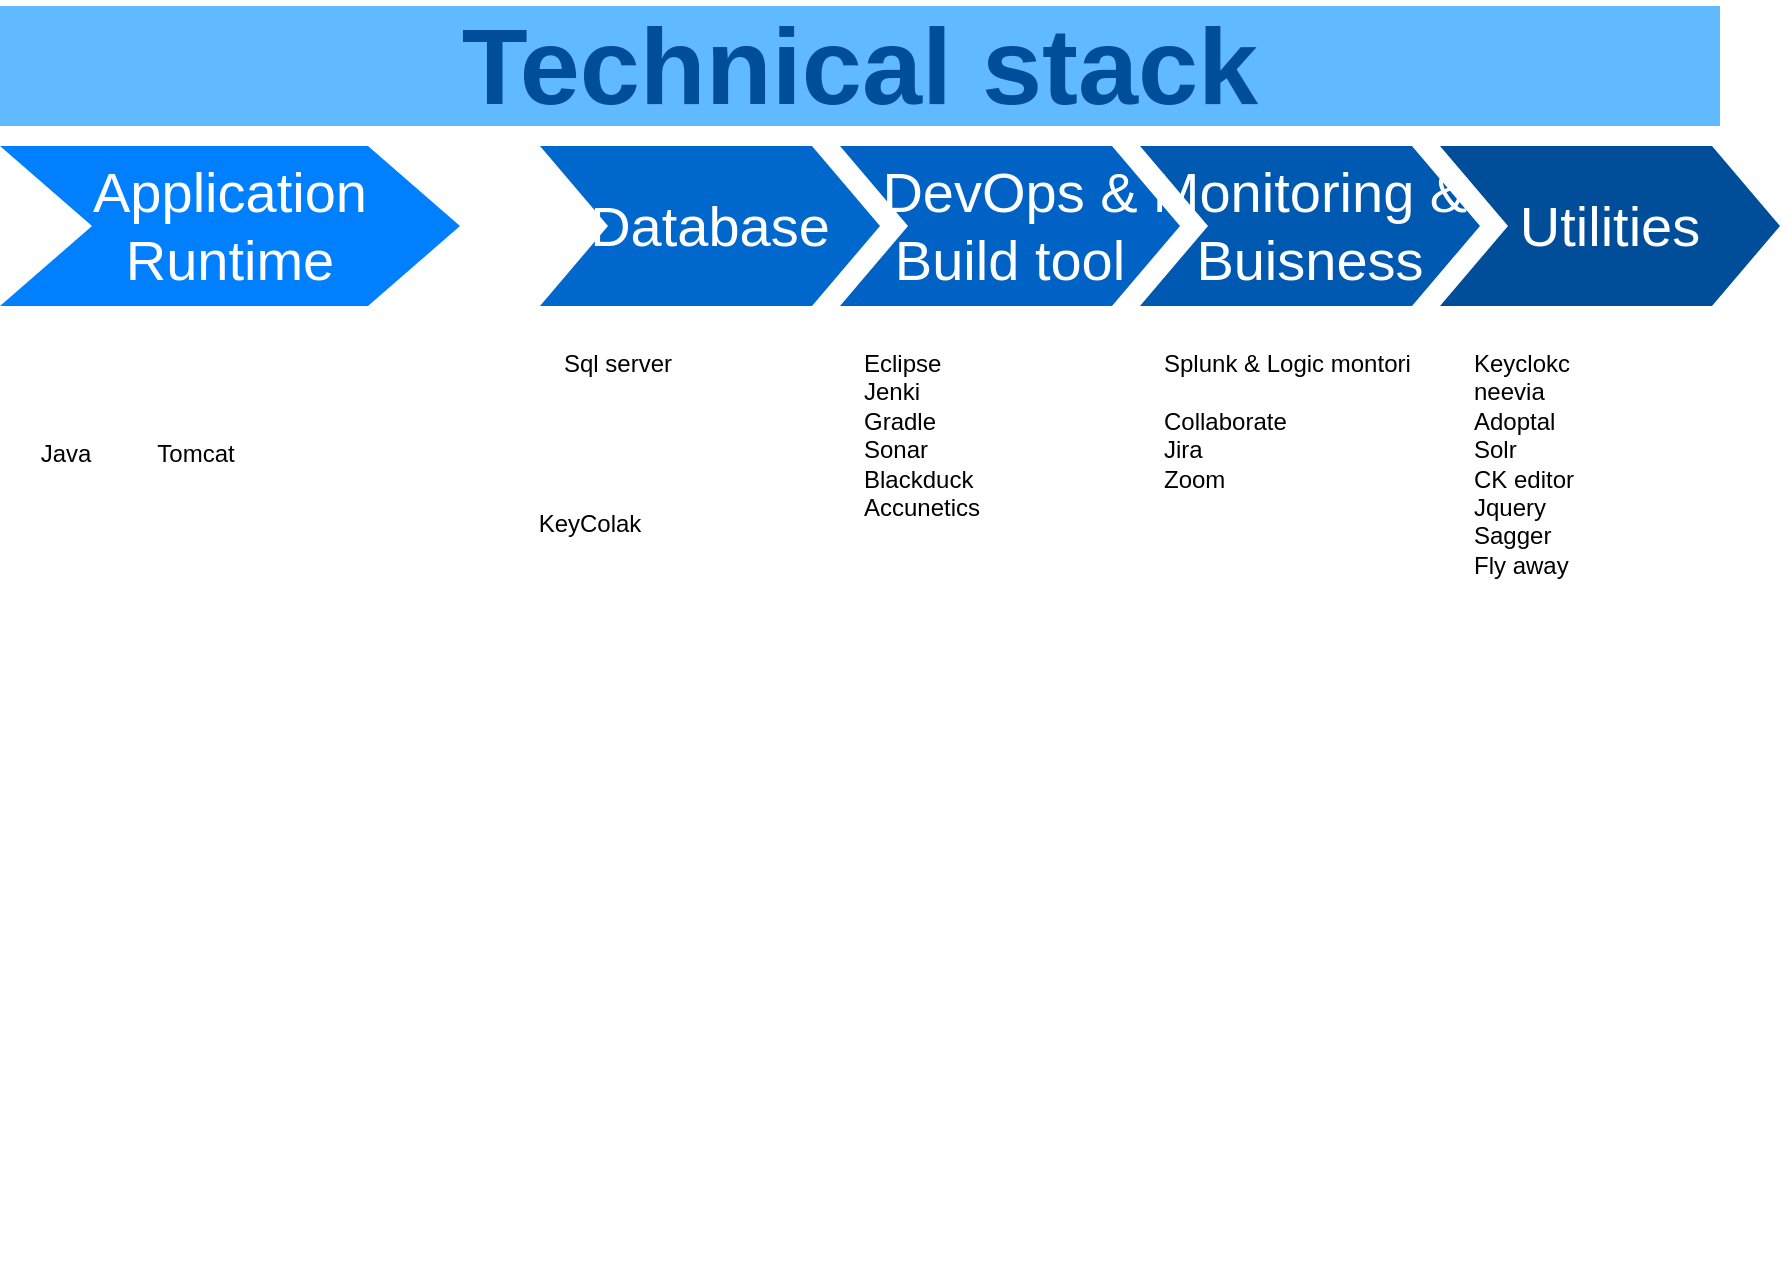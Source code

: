 <mxfile version="10.8.9" type="github"><diagram name="Page-1" id="d9b1e647-80fa-b4a2-5024-87a742678bcc"><mxGraphModel dx="1394" dy="715" grid="1" gridSize="10" guides="1" tooltips="1" connect="1" arrows="1" fold="1" page="1" pageScale="1" pageWidth="1100" pageHeight="850" background="#ffffff" math="0" shadow="0"><root><mxCell id="0"/><mxCell id="1" parent="0"/><mxCell id="57fe6abec08f04cb-1" value="Application Runtime" style="shape=step;whiteSpace=wrap;html=1;fontSize=28;fillColor=#0080FF;fontColor=#FFFFFF;strokeColor=none;" parent="1" vertex="1"><mxGeometry x="120" y="180" width="230" height="80" as="geometry"/></mxCell><mxCell id="57fe6abec08f04cb-3" value="Database" style="shape=step;whiteSpace=wrap;html=1;fontSize=28;fillColor=#0067CC;fontColor=#FFFFFF;strokeColor=none;" parent="1" vertex="1"><mxGeometry x="390" y="180" width="170" height="80" as="geometry"/></mxCell><mxCell id="57fe6abec08f04cb-4" value="DevOps &amp;amp; Build tool" style="shape=step;whiteSpace=wrap;html=1;fontSize=28;fillColor=#0062C4;fontColor=#FFFFFF;strokeColor=none;" parent="1" vertex="1"><mxGeometry x="540" y="180" width="170" height="80" as="geometry"/></mxCell><mxCell id="57fe6abec08f04cb-5" value="Monitoring &amp;amp; Buisness" style="shape=step;whiteSpace=wrap;html=1;fontSize=28;fillColor=#0059B0;fontColor=#FFFFFF;strokeColor=none;" parent="1" vertex="1"><mxGeometry x="690" y="180" width="170" height="80" as="geometry"/></mxCell><mxCell id="57fe6abec08f04cb-6" value="Utilities" style="shape=step;whiteSpace=wrap;html=1;fontSize=28;fillColor=#004D99;fontColor=#FFFFFF;strokeColor=none;" parent="1" vertex="1"><mxGeometry x="840" y="180" width="170" height="80" as="geometry"/></mxCell><mxCell id="57fe6abec08f04cb-7" value="Technical stack" style="text;html=1;strokeColor=none;fillColor=#61BAFF;align=center;verticalAlign=middle;whiteSpace=wrap;fontSize=54;fontStyle=1;fontColor=#004D99;" parent="1" vertex="1"><mxGeometry x="120" y="110" width="860" height="60" as="geometry"/></mxCell><mxCell id="57fe6abec08f04cb-10" value="Sql server" style="text;spacingTop=-5;fillColor=#ffffff;whiteSpace=wrap;html=1;align=left;fontSize=12;fontFamily=Helvetica;fillColor=none;strokeColor=none;" parent="1" vertex="1"><mxGeometry x="400" y="280" width="140" height="470" as="geometry"/></mxCell><mxCell id="57fe6abec08f04cb-11" value="Eclipse&lt;br&gt;Jenki&lt;br&gt;Gradle&lt;br&gt;Sonar&lt;br&gt;Blackduck&lt;br&gt;Accunetics&lt;br&gt;&lt;br&gt;&lt;br&gt;" style="text;spacingTop=-5;fillColor=#ffffff;whiteSpace=wrap;html=1;align=left;fontSize=12;fontFamily=Helvetica;fillColor=none;strokeColor=none;" parent="1" vertex="1"><mxGeometry x="550" y="280" width="140" height="470" as="geometry"/></mxCell><mxCell id="57fe6abec08f04cb-12" value="Splunk &amp;amp; Logic montori&lt;br&gt;&lt;br&gt;Collaborate&lt;br&gt;Jira&lt;br&gt;Zoom&lt;br&gt;&lt;br&gt;" style="text;spacingTop=-5;fillColor=#ffffff;whiteSpace=wrap;html=1;align=left;fontSize=12;fontFamily=Helvetica;fillColor=none;strokeColor=none;" parent="1" vertex="1"><mxGeometry x="700" y="280" width="140" height="470" as="geometry"/></mxCell><mxCell id="57fe6abec08f04cb-13" value="Keyclokc&lt;br&gt;neevia&lt;br&gt;Adoptal&lt;br&gt;Solr&lt;br&gt;CK editor&lt;br&gt;Jquery&lt;br&gt;Sagger&lt;br&gt;Fly away&lt;br&gt;" style="text;spacingTop=-5;fillColor=#ffffff;whiteSpace=wrap;html=1;align=left;fontSize=12;fontFamily=Helvetica;fillColor=none;strokeColor=none;" parent="1" vertex="1"><mxGeometry x="855" y="280" width="140" height="470" as="geometry"/></mxCell><mxCell id="TQi6clCp4GNHfR8g2gUz-1" value="Java" style="shape=image;verticalLabelPosition=bottom;labelBackgroundColor=#ffffff;verticalAlign=top;aspect=fixed;imageAspect=0;image=https://img.stackshare.io/service/995/K85ZWV2F.png;" vertex="1" parent="1"><mxGeometry x="133" y="280" width="40" height="40" as="geometry"/></mxCell><mxCell id="TQi6clCp4GNHfR8g2gUz-4" value="Tomcat" style="shape=image;verticalLabelPosition=bottom;labelBackgroundColor=#ffffff;verticalAlign=top;aspect=fixed;imageAspect=0;image=https://img.stackshare.io/service/1187/tomcat.png;" vertex="1" parent="1"><mxGeometry x="198" y="280" width="40" height="40" as="geometry"/></mxCell><mxCell id="TQi6clCp4GNHfR8g2gUz-5" value="KeyColak" style="shape=image;verticalLabelPosition=bottom;labelBackgroundColor=#ffffff;verticalAlign=top;aspect=fixed;imageAspect=0;image=https://img.stackshare.io/service/5439/oAC05cEB_400x400.png;" vertex="1" parent="1"><mxGeometry x="390" y="305" width="50" height="50" as="geometry"/></mxCell></root></mxGraphModel></diagram></mxfile>